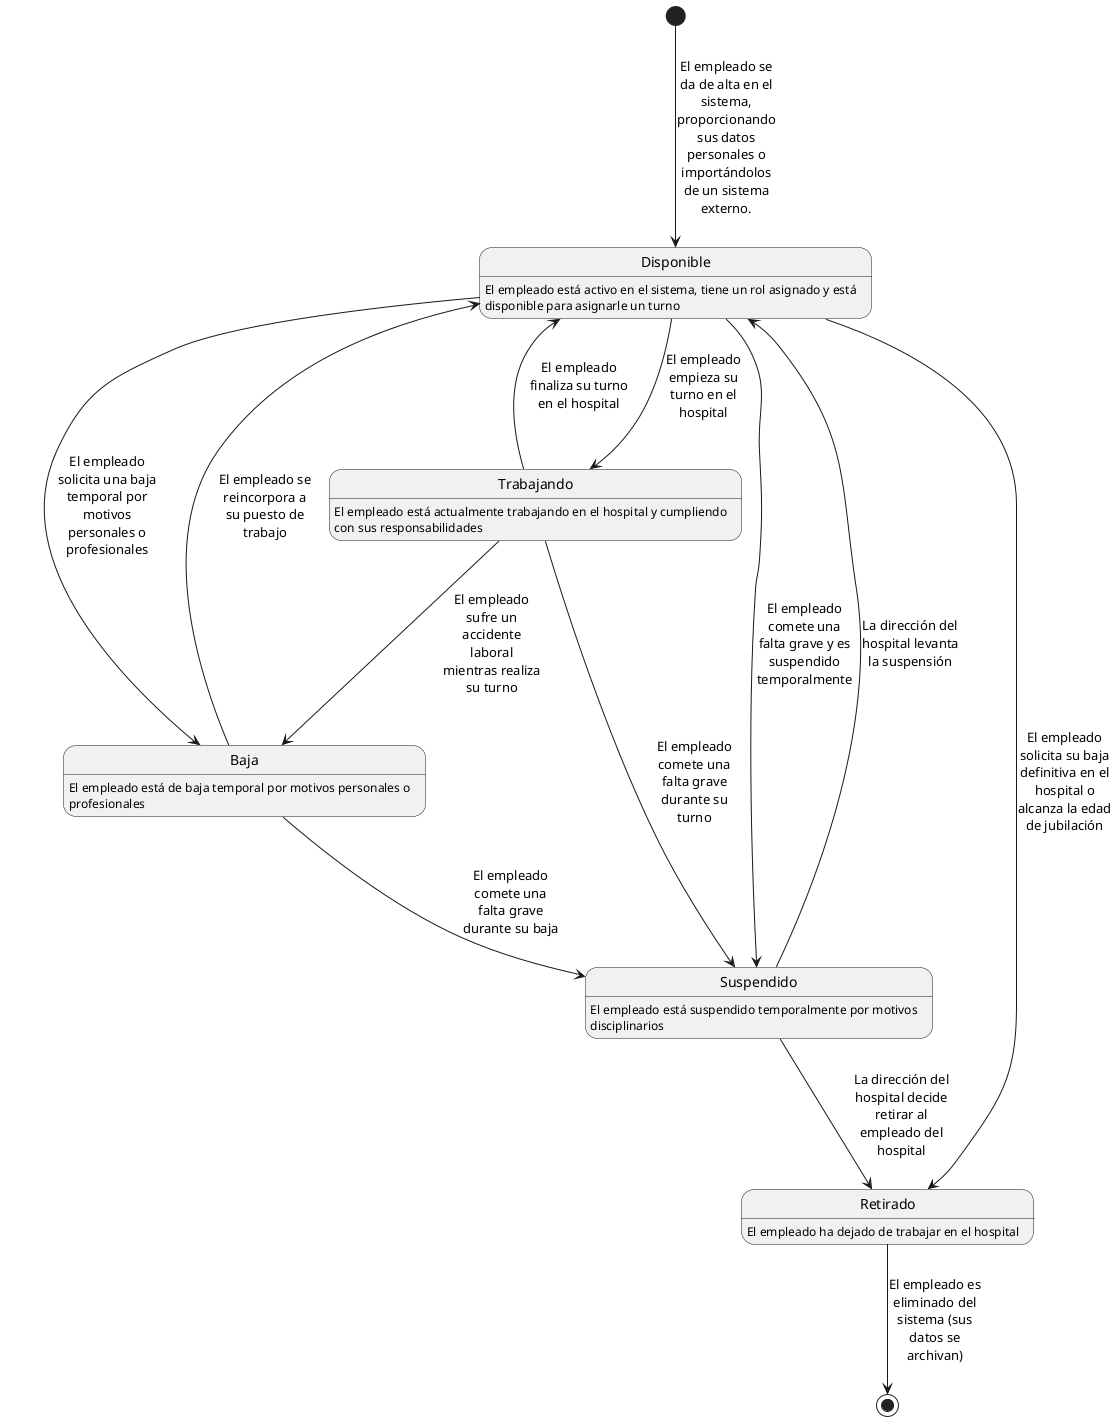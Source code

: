 @startuml Empleado

skinparam maxMessageSize 100
skinparam wrapWidth 400

[*] --> Disponible : El empleado se da de alta en el sistema, proporcionando sus datos personales o importándolos de un sistema externo.

Disponible : El empleado está activo en el sistema, tiene un rol asignado y está disponible para asignarle un turno
Disponible --> Trabajando : El empleado empieza su turno en el hospital
Disponible --> Baja : El empleado solicita una baja temporal por motivos personales o profesionales
Disponible --> Suspendido : El empleado comete una falta grave y es suspendido temporalmente
Disponible --> Retirado : El empleado solicita su baja definitiva en el hospital o alcanza la edad de jubilación

Trabajando : El empleado está actualmente trabajando en el hospital y cumpliendo con sus responsabilidades
Trabajando --> Disponible : El empleado finaliza su turno en el hospital
Trabajando --> Baja : El empleado sufre un accidente laboral mientras realiza su turno
Trabajando --> Suspendido : El empleado comete una falta grave durante su turno

Baja : El empleado está de baja temporal por motivos personales o profesionales
Baja --> Disponible : El empleado se reincorpora a su puesto de trabajo
Baja --> Suspendido : El empleado comete una falta grave durante su baja

Suspendido : El empleado está suspendido temporalmente por motivos disciplinarios
Suspendido --> Disponible : La dirección del hospital levanta la suspensión
Suspendido --> Retirado : La dirección del hospital decide retirar al empleado del hospital

Retirado : El empleado ha dejado de trabajar en el hospital
Retirado --> [*] : El empleado es eliminado del sistema (sus datos se archivan)

@enduml
